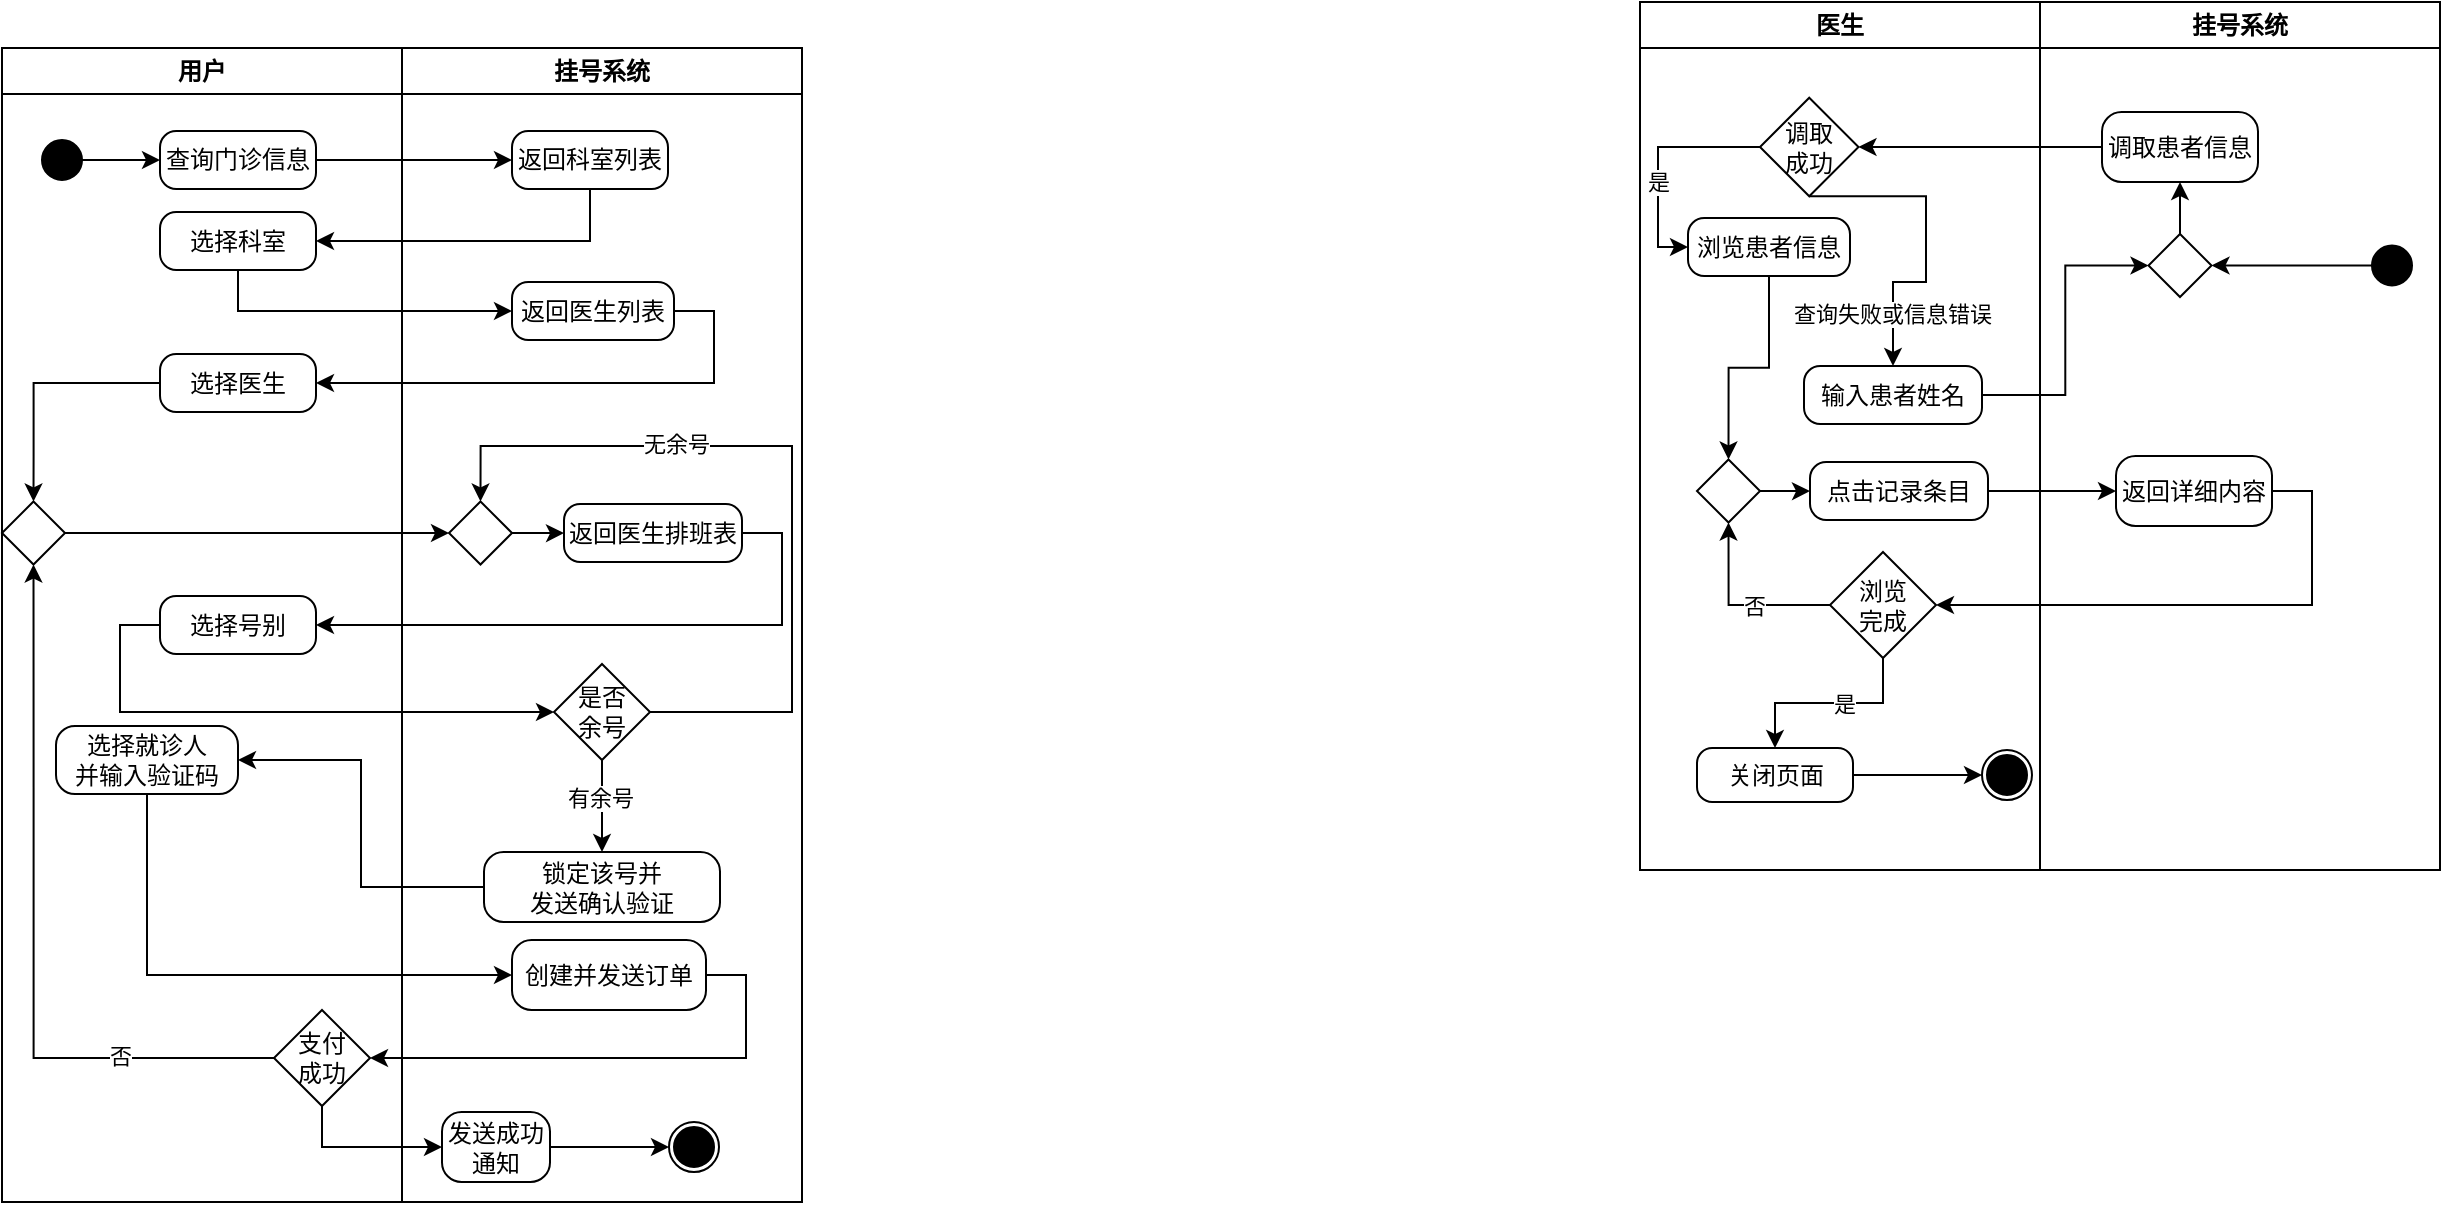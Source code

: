 <mxfile version="28.2.7">
  <diagram name="Page-1" id="m8YJ7M3NrXrs17z00opw">
    <mxGraphModel dx="1231" dy="728" grid="0" gridSize="10" guides="1" tooltips="1" connect="1" arrows="1" fold="1" page="1" pageScale="1" pageWidth="850" pageHeight="1100" math="0" shadow="0">
      <root>
        <mxCell id="0" />
        <mxCell id="1" parent="0" />
        <mxCell id="Ey9r9QP1_tiHGcjfpMWg-1" value="用户" style="swimlane;whiteSpace=wrap;html=1;" vertex="1" parent="1">
          <mxGeometry x="56" y="70" width="200" height="577" as="geometry" />
        </mxCell>
        <mxCell id="Ey9r9QP1_tiHGcjfpMWg-6" style="edgeStyle=orthogonalEdgeStyle;rounded=0;orthogonalLoop=1;jettySize=auto;html=1;exitX=1;exitY=0.5;exitDx=0;exitDy=0;entryX=0;entryY=0.5;entryDx=0;entryDy=0;" edge="1" parent="Ey9r9QP1_tiHGcjfpMWg-1" source="Ey9r9QP1_tiHGcjfpMWg-4" target="Ey9r9QP1_tiHGcjfpMWg-5">
          <mxGeometry relative="1" as="geometry" />
        </mxCell>
        <mxCell id="Ey9r9QP1_tiHGcjfpMWg-4" value="" style="ellipse;whiteSpace=wrap;html=1;aspect=fixed;fillColor=#000000;" vertex="1" parent="Ey9r9QP1_tiHGcjfpMWg-1">
          <mxGeometry x="20" y="46" width="20" height="20" as="geometry" />
        </mxCell>
        <mxCell id="Ey9r9QP1_tiHGcjfpMWg-5" value="查询门诊信息" style="rounded=1;whiteSpace=wrap;html=1;arcSize=28;" vertex="1" parent="Ey9r9QP1_tiHGcjfpMWg-1">
          <mxGeometry x="79" y="41.5" width="78" height="29" as="geometry" />
        </mxCell>
        <mxCell id="Ey9r9QP1_tiHGcjfpMWg-9" value="选择科室" style="rounded=1;whiteSpace=wrap;html=1;arcSize=28;" vertex="1" parent="Ey9r9QP1_tiHGcjfpMWg-1">
          <mxGeometry x="79" y="82" width="78" height="29" as="geometry" />
        </mxCell>
        <mxCell id="Ey9r9QP1_tiHGcjfpMWg-13" value="选择医生" style="rounded=1;whiteSpace=wrap;html=1;arcSize=28;" vertex="1" parent="Ey9r9QP1_tiHGcjfpMWg-1">
          <mxGeometry x="79" y="153" width="78" height="29" as="geometry" />
        </mxCell>
        <mxCell id="Ey9r9QP1_tiHGcjfpMWg-18" value="选择号别" style="rounded=1;whiteSpace=wrap;html=1;arcSize=28;" vertex="1" parent="Ey9r9QP1_tiHGcjfpMWg-1">
          <mxGeometry x="79" y="274" width="78" height="29" as="geometry" />
        </mxCell>
        <mxCell id="Ey9r9QP1_tiHGcjfpMWg-31" value="选择就诊人&lt;div&gt;并输入验证码&lt;/div&gt;" style="rounded=1;whiteSpace=wrap;html=1;arcSize=28;" vertex="1" parent="Ey9r9QP1_tiHGcjfpMWg-1">
          <mxGeometry x="27" y="339" width="91" height="34" as="geometry" />
        </mxCell>
        <mxCell id="Ey9r9QP1_tiHGcjfpMWg-36" style="edgeStyle=orthogonalEdgeStyle;rounded=0;orthogonalLoop=1;jettySize=auto;html=1;entryX=0.5;entryY=1;entryDx=0;entryDy=0;" edge="1" parent="Ey9r9QP1_tiHGcjfpMWg-1" source="Ey9r9QP1_tiHGcjfpMWg-34" target="Ey9r9QP1_tiHGcjfpMWg-37">
          <mxGeometry relative="1" as="geometry">
            <mxPoint x="10.722" y="247.105" as="targetPoint" />
          </mxGeometry>
        </mxCell>
        <mxCell id="Ey9r9QP1_tiHGcjfpMWg-39" value="否" style="edgeLabel;html=1;align=center;verticalAlign=middle;resizable=0;points=[];" vertex="1" connectable="0" parent="Ey9r9QP1_tiHGcjfpMWg-36">
          <mxGeometry x="-0.579" y="-1" relative="1" as="geometry">
            <mxPoint as="offset" />
          </mxGeometry>
        </mxCell>
        <mxCell id="Ey9r9QP1_tiHGcjfpMWg-34" value="支付&lt;div&gt;成功&lt;/div&gt;" style="rhombus;whiteSpace=wrap;html=1;" vertex="1" parent="Ey9r9QP1_tiHGcjfpMWg-1">
          <mxGeometry x="136" y="481" width="48" height="48" as="geometry" />
        </mxCell>
        <mxCell id="Ey9r9QP1_tiHGcjfpMWg-37" value="" style="rhombus;whiteSpace=wrap;html=1;" vertex="1" parent="Ey9r9QP1_tiHGcjfpMWg-1">
          <mxGeometry y="226.75" width="31.5" height="31.5" as="geometry" />
        </mxCell>
        <mxCell id="Ey9r9QP1_tiHGcjfpMWg-17" style="edgeStyle=orthogonalEdgeStyle;rounded=0;orthogonalLoop=1;jettySize=auto;html=1;exitX=0;exitY=0.5;exitDx=0;exitDy=0;entryX=0.5;entryY=0;entryDx=0;entryDy=0;" edge="1" parent="Ey9r9QP1_tiHGcjfpMWg-1" source="Ey9r9QP1_tiHGcjfpMWg-13" target="Ey9r9QP1_tiHGcjfpMWg-37">
          <mxGeometry relative="1" as="geometry" />
        </mxCell>
        <mxCell id="Ey9r9QP1_tiHGcjfpMWg-3" value="挂号系统" style="swimlane;whiteSpace=wrap;html=1;" vertex="1" parent="1">
          <mxGeometry x="256" y="70" width="200" height="577" as="geometry" />
        </mxCell>
        <mxCell id="Ey9r9QP1_tiHGcjfpMWg-7" value="返回科室列表" style="rounded=1;whiteSpace=wrap;html=1;arcSize=28;" vertex="1" parent="Ey9r9QP1_tiHGcjfpMWg-3">
          <mxGeometry x="55" y="41.5" width="78" height="29" as="geometry" />
        </mxCell>
        <mxCell id="Ey9r9QP1_tiHGcjfpMWg-11" value="返回医生列表" style="rounded=1;whiteSpace=wrap;html=1;arcSize=28;" vertex="1" parent="Ey9r9QP1_tiHGcjfpMWg-3">
          <mxGeometry x="55" y="117" width="81" height="29" as="geometry" />
        </mxCell>
        <mxCell id="Ey9r9QP1_tiHGcjfpMWg-16" value="返回医生排班表" style="rounded=1;whiteSpace=wrap;html=1;arcSize=28;" vertex="1" parent="Ey9r9QP1_tiHGcjfpMWg-3">
          <mxGeometry x="81" y="228" width="89" height="29" as="geometry" />
        </mxCell>
        <mxCell id="Ey9r9QP1_tiHGcjfpMWg-24" style="edgeStyle=orthogonalEdgeStyle;rounded=0;orthogonalLoop=1;jettySize=auto;html=1;exitX=1;exitY=0.5;exitDx=0;exitDy=0;entryX=0.5;entryY=0;entryDx=0;entryDy=0;" edge="1" parent="Ey9r9QP1_tiHGcjfpMWg-3" source="Ey9r9QP1_tiHGcjfpMWg-20" target="Ey9r9QP1_tiHGcjfpMWg-22">
          <mxGeometry relative="1" as="geometry">
            <Array as="points">
              <mxPoint x="195" y="332" />
              <mxPoint x="195" y="199" />
              <mxPoint x="39" y="199" />
            </Array>
          </mxGeometry>
        </mxCell>
        <mxCell id="Ey9r9QP1_tiHGcjfpMWg-25" value="无余号" style="edgeLabel;html=1;align=center;verticalAlign=middle;resizable=0;points=[];" vertex="1" connectable="0" parent="Ey9r9QP1_tiHGcjfpMWg-24">
          <mxGeometry x="0.356" y="-1" relative="1" as="geometry">
            <mxPoint as="offset" />
          </mxGeometry>
        </mxCell>
        <mxCell id="Ey9r9QP1_tiHGcjfpMWg-27" style="edgeStyle=orthogonalEdgeStyle;rounded=0;orthogonalLoop=1;jettySize=auto;html=1;exitX=0.5;exitY=1;exitDx=0;exitDy=0;entryX=0.5;entryY=0;entryDx=0;entryDy=0;" edge="1" parent="Ey9r9QP1_tiHGcjfpMWg-3" source="Ey9r9QP1_tiHGcjfpMWg-20" target="Ey9r9QP1_tiHGcjfpMWg-29">
          <mxGeometry relative="1" as="geometry">
            <mxPoint x="100.143" y="404.873" as="targetPoint" />
          </mxGeometry>
        </mxCell>
        <mxCell id="Ey9r9QP1_tiHGcjfpMWg-28" value="有余号" style="edgeLabel;html=1;align=center;verticalAlign=middle;resizable=0;points=[];" vertex="1" connectable="0" parent="Ey9r9QP1_tiHGcjfpMWg-27">
          <mxGeometry x="-0.197" y="-1" relative="1" as="geometry">
            <mxPoint as="offset" />
          </mxGeometry>
        </mxCell>
        <mxCell id="Ey9r9QP1_tiHGcjfpMWg-20" value="是否&lt;div&gt;余号&lt;/div&gt;" style="rhombus;whiteSpace=wrap;html=1;" vertex="1" parent="Ey9r9QP1_tiHGcjfpMWg-3">
          <mxGeometry x="76" y="308" width="48" height="48" as="geometry" />
        </mxCell>
        <mxCell id="Ey9r9QP1_tiHGcjfpMWg-23" style="edgeStyle=orthogonalEdgeStyle;rounded=0;orthogonalLoop=1;jettySize=auto;html=1;entryX=0;entryY=0.5;entryDx=0;entryDy=0;" edge="1" parent="Ey9r9QP1_tiHGcjfpMWg-3" source="Ey9r9QP1_tiHGcjfpMWg-22" target="Ey9r9QP1_tiHGcjfpMWg-16">
          <mxGeometry relative="1" as="geometry" />
        </mxCell>
        <mxCell id="Ey9r9QP1_tiHGcjfpMWg-22" value="" style="rhombus;whiteSpace=wrap;html=1;" vertex="1" parent="Ey9r9QP1_tiHGcjfpMWg-3">
          <mxGeometry x="23.5" y="226.75" width="31.5" height="31.5" as="geometry" />
        </mxCell>
        <mxCell id="Ey9r9QP1_tiHGcjfpMWg-29" value="锁定该号并&lt;div&gt;发送确认验证&lt;/div&gt;" style="rounded=1;whiteSpace=wrap;html=1;arcSize=28;" vertex="1" parent="Ey9r9QP1_tiHGcjfpMWg-3">
          <mxGeometry x="41" y="402" width="118" height="35" as="geometry" />
        </mxCell>
        <mxCell id="Ey9r9QP1_tiHGcjfpMWg-32" value="创建并发送订单" style="rounded=1;whiteSpace=wrap;html=1;arcSize=28;" vertex="1" parent="Ey9r9QP1_tiHGcjfpMWg-3">
          <mxGeometry x="55" y="446" width="97" height="35" as="geometry" />
        </mxCell>
        <mxCell id="Ey9r9QP1_tiHGcjfpMWg-46" style="edgeStyle=orthogonalEdgeStyle;rounded=0;orthogonalLoop=1;jettySize=auto;html=1;exitX=1;exitY=0.5;exitDx=0;exitDy=0;entryX=0;entryY=0.5;entryDx=0;entryDy=0;" edge="1" parent="Ey9r9QP1_tiHGcjfpMWg-3" source="Ey9r9QP1_tiHGcjfpMWg-40" target="Ey9r9QP1_tiHGcjfpMWg-44">
          <mxGeometry relative="1" as="geometry" />
        </mxCell>
        <mxCell id="Ey9r9QP1_tiHGcjfpMWg-40" value="发送成功通知" style="rounded=1;whiteSpace=wrap;html=1;arcSize=28;" vertex="1" parent="Ey9r9QP1_tiHGcjfpMWg-3">
          <mxGeometry x="20" y="532" width="54" height="35" as="geometry" />
        </mxCell>
        <mxCell id="Ey9r9QP1_tiHGcjfpMWg-42" value="" style="ellipse;whiteSpace=wrap;html=1;aspect=fixed;fillColor=#000000;" vertex="1" parent="Ey9r9QP1_tiHGcjfpMWg-3">
          <mxGeometry x="136" y="539.5" width="20" height="20" as="geometry" />
        </mxCell>
        <mxCell id="Ey9r9QP1_tiHGcjfpMWg-44" value="" style="ellipse;whiteSpace=wrap;html=1;aspect=fixed;fillColor=none;" vertex="1" parent="Ey9r9QP1_tiHGcjfpMWg-3">
          <mxGeometry x="133.5" y="537" width="25" height="25" as="geometry" />
        </mxCell>
        <mxCell id="Ey9r9QP1_tiHGcjfpMWg-8" style="edgeStyle=orthogonalEdgeStyle;rounded=0;orthogonalLoop=1;jettySize=auto;html=1;exitX=1;exitY=0.5;exitDx=0;exitDy=0;entryX=0;entryY=0.5;entryDx=0;entryDy=0;" edge="1" parent="1" source="Ey9r9QP1_tiHGcjfpMWg-5" target="Ey9r9QP1_tiHGcjfpMWg-7">
          <mxGeometry relative="1" as="geometry" />
        </mxCell>
        <mxCell id="Ey9r9QP1_tiHGcjfpMWg-10" style="edgeStyle=orthogonalEdgeStyle;rounded=0;orthogonalLoop=1;jettySize=auto;html=1;exitX=0.5;exitY=1;exitDx=0;exitDy=0;entryX=1;entryY=0.5;entryDx=0;entryDy=0;" edge="1" parent="1" source="Ey9r9QP1_tiHGcjfpMWg-7" target="Ey9r9QP1_tiHGcjfpMWg-9">
          <mxGeometry relative="1" as="geometry" />
        </mxCell>
        <mxCell id="Ey9r9QP1_tiHGcjfpMWg-12" style="edgeStyle=orthogonalEdgeStyle;rounded=0;orthogonalLoop=1;jettySize=auto;html=1;exitX=0.5;exitY=1;exitDx=0;exitDy=0;entryX=0;entryY=0.5;entryDx=0;entryDy=0;" edge="1" parent="1" source="Ey9r9QP1_tiHGcjfpMWg-9" target="Ey9r9QP1_tiHGcjfpMWg-11">
          <mxGeometry relative="1" as="geometry" />
        </mxCell>
        <mxCell id="Ey9r9QP1_tiHGcjfpMWg-14" style="edgeStyle=orthogonalEdgeStyle;rounded=0;orthogonalLoop=1;jettySize=auto;html=1;exitX=1;exitY=0.5;exitDx=0;exitDy=0;entryX=1;entryY=0.5;entryDx=0;entryDy=0;" edge="1" parent="1" source="Ey9r9QP1_tiHGcjfpMWg-11" target="Ey9r9QP1_tiHGcjfpMWg-13">
          <mxGeometry relative="1" as="geometry" />
        </mxCell>
        <mxCell id="Ey9r9QP1_tiHGcjfpMWg-19" style="edgeStyle=orthogonalEdgeStyle;rounded=0;orthogonalLoop=1;jettySize=auto;html=1;exitX=1;exitY=0.5;exitDx=0;exitDy=0;entryX=1;entryY=0.5;entryDx=0;entryDy=0;" edge="1" parent="1" source="Ey9r9QP1_tiHGcjfpMWg-16" target="Ey9r9QP1_tiHGcjfpMWg-18">
          <mxGeometry relative="1" as="geometry" />
        </mxCell>
        <mxCell id="Ey9r9QP1_tiHGcjfpMWg-21" style="edgeStyle=orthogonalEdgeStyle;rounded=0;orthogonalLoop=1;jettySize=auto;html=1;exitX=0;exitY=0.5;exitDx=0;exitDy=0;entryX=0;entryY=0.5;entryDx=0;entryDy=0;" edge="1" parent="1" source="Ey9r9QP1_tiHGcjfpMWg-18" target="Ey9r9QP1_tiHGcjfpMWg-20">
          <mxGeometry relative="1" as="geometry" />
        </mxCell>
        <mxCell id="Ey9r9QP1_tiHGcjfpMWg-30" style="edgeStyle=orthogonalEdgeStyle;rounded=0;orthogonalLoop=1;jettySize=auto;html=1;entryX=1;entryY=0.5;entryDx=0;entryDy=0;" edge="1" parent="1" source="Ey9r9QP1_tiHGcjfpMWg-29" target="Ey9r9QP1_tiHGcjfpMWg-31">
          <mxGeometry relative="1" as="geometry">
            <mxPoint x="226.029" y="489.5" as="targetPoint" />
          </mxGeometry>
        </mxCell>
        <mxCell id="Ey9r9QP1_tiHGcjfpMWg-33" style="edgeStyle=orthogonalEdgeStyle;rounded=0;orthogonalLoop=1;jettySize=auto;html=1;exitX=0.5;exitY=1;exitDx=0;exitDy=0;entryX=0;entryY=0.5;entryDx=0;entryDy=0;" edge="1" parent="1" source="Ey9r9QP1_tiHGcjfpMWg-31" target="Ey9r9QP1_tiHGcjfpMWg-32">
          <mxGeometry relative="1" as="geometry" />
        </mxCell>
        <mxCell id="Ey9r9QP1_tiHGcjfpMWg-35" style="edgeStyle=orthogonalEdgeStyle;rounded=0;orthogonalLoop=1;jettySize=auto;html=1;exitX=1;exitY=0.5;exitDx=0;exitDy=0;entryX=1;entryY=0.5;entryDx=0;entryDy=0;" edge="1" parent="1" source="Ey9r9QP1_tiHGcjfpMWg-32" target="Ey9r9QP1_tiHGcjfpMWg-34">
          <mxGeometry relative="1" as="geometry" />
        </mxCell>
        <mxCell id="Ey9r9QP1_tiHGcjfpMWg-38" style="edgeStyle=orthogonalEdgeStyle;rounded=0;orthogonalLoop=1;jettySize=auto;html=1;exitX=1;exitY=0.5;exitDx=0;exitDy=0;entryX=0;entryY=0.5;entryDx=0;entryDy=0;" edge="1" parent="1" source="Ey9r9QP1_tiHGcjfpMWg-37" target="Ey9r9QP1_tiHGcjfpMWg-22">
          <mxGeometry relative="1" as="geometry" />
        </mxCell>
        <mxCell id="Ey9r9QP1_tiHGcjfpMWg-41" style="edgeStyle=orthogonalEdgeStyle;rounded=0;orthogonalLoop=1;jettySize=auto;html=1;exitX=0.5;exitY=1;exitDx=0;exitDy=0;entryX=0;entryY=0.5;entryDx=0;entryDy=0;" edge="1" parent="1" source="Ey9r9QP1_tiHGcjfpMWg-34" target="Ey9r9QP1_tiHGcjfpMWg-40">
          <mxGeometry relative="1" as="geometry" />
        </mxCell>
        <mxCell id="Ey9r9QP1_tiHGcjfpMWg-47" value="医生" style="swimlane;whiteSpace=wrap;html=1;" vertex="1" parent="1">
          <mxGeometry x="875" y="47" width="200" height="434" as="geometry" />
        </mxCell>
        <mxCell id="Ey9r9QP1_tiHGcjfpMWg-90" style="edgeStyle=orthogonalEdgeStyle;rounded=0;orthogonalLoop=1;jettySize=auto;html=1;exitX=0;exitY=0.5;exitDx=0;exitDy=0;entryX=0;entryY=0.5;entryDx=0;entryDy=0;" edge="1" parent="Ey9r9QP1_tiHGcjfpMWg-47" source="Ey9r9QP1_tiHGcjfpMWg-88" target="Ey9r9QP1_tiHGcjfpMWg-62">
          <mxGeometry relative="1" as="geometry">
            <Array as="points">
              <mxPoint x="9" y="73" />
              <mxPoint x="9" y="123" />
            </Array>
          </mxGeometry>
        </mxCell>
        <mxCell id="Ey9r9QP1_tiHGcjfpMWg-91" value="是" style="edgeLabel;html=1;align=center;verticalAlign=middle;resizable=0;points=[];" vertex="1" connectable="0" parent="Ey9r9QP1_tiHGcjfpMWg-90">
          <mxGeometry x="-0.083" y="2" relative="1" as="geometry">
            <mxPoint x="-2" y="15" as="offset" />
          </mxGeometry>
        </mxCell>
        <mxCell id="Ey9r9QP1_tiHGcjfpMWg-94" style="edgeStyle=orthogonalEdgeStyle;rounded=0;orthogonalLoop=1;jettySize=auto;html=1;exitX=0.5;exitY=1;exitDx=0;exitDy=0;entryX=0.5;entryY=0;entryDx=0;entryDy=0;" edge="1" parent="Ey9r9QP1_tiHGcjfpMWg-47" source="Ey9r9QP1_tiHGcjfpMWg-88" target="Ey9r9QP1_tiHGcjfpMWg-93">
          <mxGeometry relative="1" as="geometry">
            <Array as="points">
              <mxPoint x="143" y="97" />
              <mxPoint x="143" y="140" />
              <mxPoint x="127" y="140" />
            </Array>
          </mxGeometry>
        </mxCell>
        <mxCell id="Ey9r9QP1_tiHGcjfpMWg-95" value="查询失败或信息错误" style="edgeLabel;html=1;align=center;verticalAlign=middle;resizable=0;points=[];" vertex="1" connectable="0" parent="Ey9r9QP1_tiHGcjfpMWg-94">
          <mxGeometry x="0.68" y="-1" relative="1" as="geometry">
            <mxPoint as="offset" />
          </mxGeometry>
        </mxCell>
        <mxCell id="Ey9r9QP1_tiHGcjfpMWg-88" value="调取&lt;div&gt;成功&lt;/div&gt;" style="rhombus;whiteSpace=wrap;html=1;" vertex="1" parent="Ey9r9QP1_tiHGcjfpMWg-47">
          <mxGeometry x="60" y="47.88" width="49.25" height="49.25" as="geometry" />
        </mxCell>
        <mxCell id="Ey9r9QP1_tiHGcjfpMWg-114" style="edgeStyle=orthogonalEdgeStyle;rounded=0;orthogonalLoop=1;jettySize=auto;html=1;exitX=0.5;exitY=1;exitDx=0;exitDy=0;entryX=0.5;entryY=0;entryDx=0;entryDy=0;" edge="1" parent="Ey9r9QP1_tiHGcjfpMWg-47" source="Ey9r9QP1_tiHGcjfpMWg-62" target="Ey9r9QP1_tiHGcjfpMWg-110">
          <mxGeometry relative="1" as="geometry" />
        </mxCell>
        <mxCell id="Ey9r9QP1_tiHGcjfpMWg-62" value="浏览患者信息" style="rounded=1;whiteSpace=wrap;html=1;arcSize=28;" vertex="1" parent="Ey9r9QP1_tiHGcjfpMWg-47">
          <mxGeometry x="24.0" y="108" width="81" height="29" as="geometry" />
        </mxCell>
        <mxCell id="Ey9r9QP1_tiHGcjfpMWg-93" value="输入患者姓名" style="rounded=1;whiteSpace=wrap;html=1;arcSize=28;" vertex="1" parent="Ey9r9QP1_tiHGcjfpMWg-47">
          <mxGeometry x="82" y="182" width="89" height="29" as="geometry" />
        </mxCell>
        <mxCell id="Ey9r9QP1_tiHGcjfpMWg-101" value="点击记录条目" style="rounded=1;whiteSpace=wrap;html=1;arcSize=28;" vertex="1" parent="Ey9r9QP1_tiHGcjfpMWg-47">
          <mxGeometry x="85" y="230" width="89" height="29" as="geometry" />
        </mxCell>
        <mxCell id="Ey9r9QP1_tiHGcjfpMWg-105" value="关闭页面" style="rounded=1;whiteSpace=wrap;html=1;arcSize=28;" vertex="1" parent="Ey9r9QP1_tiHGcjfpMWg-47">
          <mxGeometry x="28.5" y="373" width="78" height="27" as="geometry" />
        </mxCell>
        <mxCell id="Ey9r9QP1_tiHGcjfpMWg-108" style="edgeStyle=orthogonalEdgeStyle;rounded=0;orthogonalLoop=1;jettySize=auto;html=1;exitX=0.5;exitY=1;exitDx=0;exitDy=0;entryX=0.5;entryY=0;entryDx=0;entryDy=0;" edge="1" parent="Ey9r9QP1_tiHGcjfpMWg-47" source="Ey9r9QP1_tiHGcjfpMWg-106" target="Ey9r9QP1_tiHGcjfpMWg-105">
          <mxGeometry relative="1" as="geometry" />
        </mxCell>
        <mxCell id="Ey9r9QP1_tiHGcjfpMWg-109" value="是" style="edgeLabel;html=1;align=center;verticalAlign=middle;resizable=0;points=[];" vertex="1" connectable="0" parent="Ey9r9QP1_tiHGcjfpMWg-108">
          <mxGeometry x="-0.146" relative="1" as="geometry">
            <mxPoint as="offset" />
          </mxGeometry>
        </mxCell>
        <mxCell id="Ey9r9QP1_tiHGcjfpMWg-112" style="edgeStyle=orthogonalEdgeStyle;rounded=0;orthogonalLoop=1;jettySize=auto;html=1;exitX=0;exitY=0.5;exitDx=0;exitDy=0;entryX=0.5;entryY=1;entryDx=0;entryDy=0;" edge="1" parent="Ey9r9QP1_tiHGcjfpMWg-47" source="Ey9r9QP1_tiHGcjfpMWg-106" target="Ey9r9QP1_tiHGcjfpMWg-110">
          <mxGeometry relative="1" as="geometry" />
        </mxCell>
        <mxCell id="Ey9r9QP1_tiHGcjfpMWg-113" value="否" style="edgeLabel;html=1;align=center;verticalAlign=middle;resizable=0;points=[];" vertex="1" connectable="0" parent="Ey9r9QP1_tiHGcjfpMWg-112">
          <mxGeometry x="-0.16" relative="1" as="geometry">
            <mxPoint as="offset" />
          </mxGeometry>
        </mxCell>
        <mxCell id="Ey9r9QP1_tiHGcjfpMWg-106" value="浏览&lt;div&gt;完成&lt;/div&gt;" style="rhombus;whiteSpace=wrap;html=1;" vertex="1" parent="Ey9r9QP1_tiHGcjfpMWg-47">
          <mxGeometry x="95" y="275" width="53" height="53" as="geometry" />
        </mxCell>
        <mxCell id="Ey9r9QP1_tiHGcjfpMWg-111" style="edgeStyle=orthogonalEdgeStyle;rounded=0;orthogonalLoop=1;jettySize=auto;html=1;entryX=0;entryY=0.5;entryDx=0;entryDy=0;" edge="1" parent="Ey9r9QP1_tiHGcjfpMWg-47" source="Ey9r9QP1_tiHGcjfpMWg-110" target="Ey9r9QP1_tiHGcjfpMWg-101">
          <mxGeometry relative="1" as="geometry" />
        </mxCell>
        <mxCell id="Ey9r9QP1_tiHGcjfpMWg-110" value="" style="rhombus;whiteSpace=wrap;html=1;" vertex="1" parent="Ey9r9QP1_tiHGcjfpMWg-47">
          <mxGeometry x="28.5" y="228.75" width="31.5" height="31.5" as="geometry" />
        </mxCell>
        <mxCell id="Ey9r9QP1_tiHGcjfpMWg-75" value="" style="ellipse;whiteSpace=wrap;html=1;aspect=fixed;fillColor=#000000;" vertex="1" parent="Ey9r9QP1_tiHGcjfpMWg-47">
          <mxGeometry x="173.5" y="376.5" width="20" height="20" as="geometry" />
        </mxCell>
        <mxCell id="Ey9r9QP1_tiHGcjfpMWg-76" value="" style="ellipse;whiteSpace=wrap;html=1;aspect=fixed;fillColor=none;" vertex="1" parent="Ey9r9QP1_tiHGcjfpMWg-47">
          <mxGeometry x="171" y="374" width="25" height="25" as="geometry" />
        </mxCell>
        <mxCell id="Ey9r9QP1_tiHGcjfpMWg-73" style="edgeStyle=orthogonalEdgeStyle;rounded=0;orthogonalLoop=1;jettySize=auto;html=1;exitX=1;exitY=0.5;exitDx=0;exitDy=0;entryX=0;entryY=0.5;entryDx=0;entryDy=0;" edge="1" parent="Ey9r9QP1_tiHGcjfpMWg-47" source="Ey9r9QP1_tiHGcjfpMWg-105" target="Ey9r9QP1_tiHGcjfpMWg-76">
          <mxGeometry relative="1" as="geometry">
            <mxPoint x="156.63" y="549.5" as="sourcePoint" />
          </mxGeometry>
        </mxCell>
        <mxCell id="Ey9r9QP1_tiHGcjfpMWg-60" value="挂号系统" style="swimlane;whiteSpace=wrap;html=1;" vertex="1" parent="1">
          <mxGeometry x="1075" y="47" width="200" height="434" as="geometry" />
        </mxCell>
        <mxCell id="Ey9r9QP1_tiHGcjfpMWg-49" value="" style="ellipse;whiteSpace=wrap;html=1;aspect=fixed;fillColor=#000000;rotation=-180;" vertex="1" parent="Ey9r9QP1_tiHGcjfpMWg-60">
          <mxGeometry x="166" y="121.75" width="20" height="20" as="geometry" />
        </mxCell>
        <mxCell id="Ey9r9QP1_tiHGcjfpMWg-50" value="调取患者信息" style="rounded=1;whiteSpace=wrap;html=1;arcSize=28;" vertex="1" parent="Ey9r9QP1_tiHGcjfpMWg-60">
          <mxGeometry x="31" y="55" width="78" height="35" as="geometry" />
        </mxCell>
        <mxCell id="Ey9r9QP1_tiHGcjfpMWg-48" style="edgeStyle=orthogonalEdgeStyle;rounded=0;orthogonalLoop=1;jettySize=auto;html=1;exitX=1;exitY=0.5;exitDx=0;exitDy=0;entryX=1;entryY=0.5;entryDx=0;entryDy=0;" edge="1" parent="Ey9r9QP1_tiHGcjfpMWg-60" source="Ey9r9QP1_tiHGcjfpMWg-49" target="Ey9r9QP1_tiHGcjfpMWg-97">
          <mxGeometry relative="1" as="geometry" />
        </mxCell>
        <mxCell id="Ey9r9QP1_tiHGcjfpMWg-99" style="edgeStyle=orthogonalEdgeStyle;rounded=0;orthogonalLoop=1;jettySize=auto;html=1;exitX=0.5;exitY=0;exitDx=0;exitDy=0;" edge="1" parent="Ey9r9QP1_tiHGcjfpMWg-60" source="Ey9r9QP1_tiHGcjfpMWg-97" target="Ey9r9QP1_tiHGcjfpMWg-50">
          <mxGeometry relative="1" as="geometry" />
        </mxCell>
        <mxCell id="Ey9r9QP1_tiHGcjfpMWg-97" value="" style="rhombus;whiteSpace=wrap;html=1;" vertex="1" parent="Ey9r9QP1_tiHGcjfpMWg-60">
          <mxGeometry x="54.25" y="116" width="31.5" height="31.5" as="geometry" />
        </mxCell>
        <mxCell id="Ey9r9QP1_tiHGcjfpMWg-103" value="返回详细内容" style="rounded=1;whiteSpace=wrap;html=1;arcSize=28;" vertex="1" parent="Ey9r9QP1_tiHGcjfpMWg-60">
          <mxGeometry x="38" y="227" width="78" height="35" as="geometry" />
        </mxCell>
        <mxCell id="Ey9r9QP1_tiHGcjfpMWg-89" style="edgeStyle=orthogonalEdgeStyle;rounded=0;orthogonalLoop=1;jettySize=auto;html=1;exitX=0;exitY=0.5;exitDx=0;exitDy=0;entryX=1;entryY=0.5;entryDx=0;entryDy=0;" edge="1" parent="1" source="Ey9r9QP1_tiHGcjfpMWg-50" target="Ey9r9QP1_tiHGcjfpMWg-88">
          <mxGeometry relative="1" as="geometry" />
        </mxCell>
        <mxCell id="Ey9r9QP1_tiHGcjfpMWg-100" style="edgeStyle=orthogonalEdgeStyle;rounded=0;orthogonalLoop=1;jettySize=auto;html=1;exitX=1;exitY=0.5;exitDx=0;exitDy=0;entryX=0;entryY=0.5;entryDx=0;entryDy=0;" edge="1" parent="1" source="Ey9r9QP1_tiHGcjfpMWg-93" target="Ey9r9QP1_tiHGcjfpMWg-97">
          <mxGeometry relative="1" as="geometry" />
        </mxCell>
        <mxCell id="Ey9r9QP1_tiHGcjfpMWg-104" style="edgeStyle=orthogonalEdgeStyle;rounded=0;orthogonalLoop=1;jettySize=auto;html=1;exitX=1;exitY=0.5;exitDx=0;exitDy=0;entryX=0;entryY=0.5;entryDx=0;entryDy=0;" edge="1" parent="1" source="Ey9r9QP1_tiHGcjfpMWg-101" target="Ey9r9QP1_tiHGcjfpMWg-103">
          <mxGeometry relative="1" as="geometry" />
        </mxCell>
        <mxCell id="Ey9r9QP1_tiHGcjfpMWg-107" style="edgeStyle=orthogonalEdgeStyle;rounded=0;orthogonalLoop=1;jettySize=auto;html=1;exitX=1;exitY=0.5;exitDx=0;exitDy=0;entryX=1;entryY=0.5;entryDx=0;entryDy=0;" edge="1" parent="1" source="Ey9r9QP1_tiHGcjfpMWg-103" target="Ey9r9QP1_tiHGcjfpMWg-106">
          <mxGeometry relative="1" as="geometry" />
        </mxCell>
      </root>
    </mxGraphModel>
  </diagram>
</mxfile>

